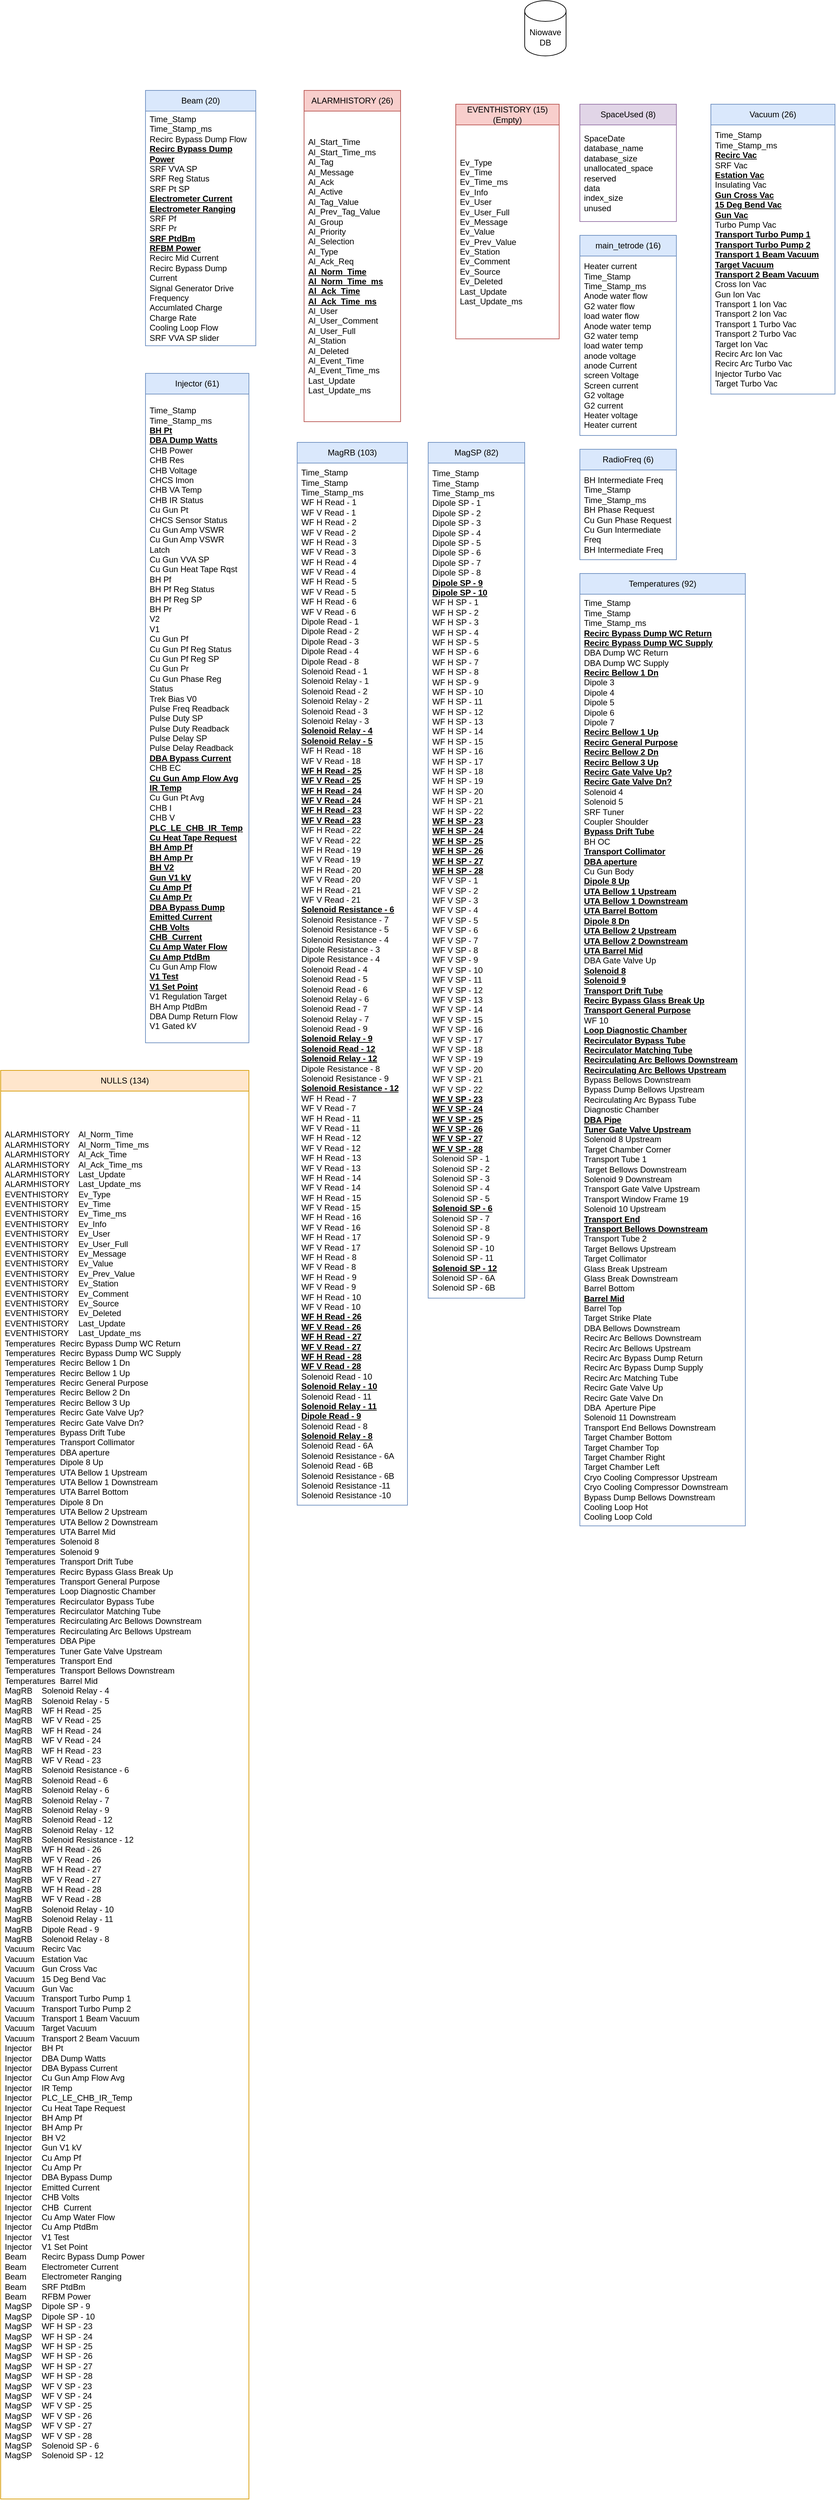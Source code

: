<mxfile version="24.5.4" type="github" pages="2">
  <diagram id="C5RBs43oDa-KdzZeNtuy" name="NiowaveAirportDB">
    <mxGraphModel dx="2261" dy="1907" grid="1" gridSize="10" guides="1" tooltips="1" connect="1" arrows="1" fold="1" page="1" pageScale="1" pageWidth="827" pageHeight="1169" math="0" shadow="0">
      <root>
        <mxCell id="WIyWlLk6GJQsqaUBKTNV-0" />
        <mxCell id="WIyWlLk6GJQsqaUBKTNV-1" parent="WIyWlLk6GJQsqaUBKTNV-0" />
        <mxCell id="Q_OAc749fxsU2D-CSGNo-0" value="Niowave DB" style="shape=cylinder3;whiteSpace=wrap;html=1;boundedLbl=1;backgroundOutline=1;size=15;" parent="WIyWlLk6GJQsqaUBKTNV-1" vertex="1">
          <mxGeometry x="570" y="-20" width="60" height="80" as="geometry" />
        </mxCell>
        <mxCell id="RSMJkPqzbyXdzeUL3Xai-1" value="Beam (20)" style="swimlane;fontStyle=0;childLayout=stackLayout;horizontal=1;startSize=30;horizontalStack=0;resizeParent=1;resizeParentMax=0;resizeLast=0;collapsible=1;marginBottom=0;whiteSpace=wrap;html=1;fillColor=#dae8fc;strokeColor=#6c8ebf;" parent="WIyWlLk6GJQsqaUBKTNV-1" vertex="1">
          <mxGeometry x="20" y="110" width="160" height="370" as="geometry" />
        </mxCell>
        <mxCell id="RSMJkPqzbyXdzeUL3Xai-2" value="&lt;div&gt;Time_Stamp&lt;/div&gt;&lt;div&gt;Time_Stamp_ms&lt;/div&gt;&lt;div&gt;Recirc Bypass Dump Flow&lt;/div&gt;&lt;div&gt;&lt;b&gt;&lt;u&gt;Recirc Bypass Dump Power&lt;/u&gt;&lt;/b&gt;&lt;/div&gt;&lt;div&gt;SRF VVA SP&lt;/div&gt;&lt;div&gt;SRF Reg Status&lt;/div&gt;&lt;div&gt;SRF Pt SP&lt;/div&gt;&lt;div&gt;&lt;u&gt;&lt;b&gt;Electrometer Current&lt;/b&gt;&lt;/u&gt;&lt;/div&gt;&lt;div&gt;&lt;u&gt;&lt;b&gt;Electrometer Ranging&lt;/b&gt;&lt;/u&gt;&lt;/div&gt;&lt;div&gt;SRF Pf&lt;/div&gt;&lt;div&gt;SRF Pr&lt;/div&gt;&lt;div&gt;&lt;u&gt;&lt;b&gt;SRF PtdBm&lt;/b&gt;&lt;/u&gt;&lt;/div&gt;&lt;div&gt;&lt;u&gt;&lt;b&gt;RFBM Power&lt;/b&gt;&lt;/u&gt;&lt;/div&gt;&lt;div&gt;Recirc Mid Current&lt;/div&gt;&lt;div&gt;Recirc Bypass Dump Current&lt;/div&gt;&lt;div&gt;Signal Generator Drive Frequency&lt;/div&gt;&lt;div&gt;Accumlated Charge&lt;/div&gt;&lt;div&gt;Charge Rate&lt;/div&gt;&lt;div&gt;Cooling Loop Flow&lt;/div&gt;&lt;div&gt;SRF VVA SP slider&lt;/div&gt;" style="text;strokeColor=none;fillColor=none;align=left;verticalAlign=middle;spacingLeft=4;spacingRight=4;overflow=hidden;points=[[0,0.5],[1,0.5]];portConstraint=eastwest;rotatable=0;whiteSpace=wrap;html=1;" parent="RSMJkPqzbyXdzeUL3Xai-1" vertex="1">
          <mxGeometry y="30" width="160" height="340" as="geometry" />
        </mxCell>
        <mxCell id="lW4t6R7ozUzYQwVeIEWx-2" value="ALARMHISTORY (26)" style="swimlane;fontStyle=0;childLayout=stackLayout;horizontal=1;startSize=30;horizontalStack=0;resizeParent=1;resizeParentMax=0;resizeLast=0;collapsible=1;marginBottom=0;whiteSpace=wrap;html=1;fillColor=#f8cecc;strokeColor=#b85450;" parent="WIyWlLk6GJQsqaUBKTNV-1" vertex="1">
          <mxGeometry x="250" y="110" width="140" height="480" as="geometry" />
        </mxCell>
        <mxCell id="lW4t6R7ozUzYQwVeIEWx-3" value="&lt;div&gt;Al_Start_Time&lt;/div&gt;&lt;div&gt;Al_Start_Time_ms&lt;/div&gt;&lt;div&gt;Al_Tag&lt;/div&gt;&lt;div&gt;Al_Message&lt;/div&gt;&lt;div&gt;Al_Ack&lt;/div&gt;&lt;div&gt;Al_Active&lt;/div&gt;&lt;div&gt;Al_Tag_Value&lt;/div&gt;&lt;div&gt;Al_Prev_Tag_Value&lt;/div&gt;&lt;div&gt;Al_Group&lt;/div&gt;&lt;div&gt;Al_Priority&lt;/div&gt;&lt;div&gt;Al_Selection&lt;/div&gt;&lt;div&gt;Al_Type&lt;/div&gt;&lt;div&gt;Al_Ack_Req&lt;/div&gt;&lt;div&gt;&lt;b&gt;&lt;u&gt;Al_Norm_Time&lt;/u&gt;&lt;/b&gt;&lt;/div&gt;&lt;div&gt;&lt;b&gt;&lt;u&gt;Al_Norm_Time_ms&lt;/u&gt;&lt;/b&gt;&lt;/div&gt;&lt;div&gt;&lt;b&gt;&lt;u&gt;Al_Ack_Time&lt;/u&gt;&lt;/b&gt;&lt;/div&gt;&lt;div&gt;&lt;b&gt;&lt;u&gt;Al_Ack_Time_ms&lt;/u&gt;&lt;/b&gt;&lt;/div&gt;&lt;div&gt;Al_User&lt;/div&gt;&lt;div&gt;Al_User_Comment&lt;/div&gt;&lt;div&gt;Al_User_Full&lt;/div&gt;&lt;div&gt;Al_Station&lt;/div&gt;&lt;div&gt;Al_Deleted&lt;/div&gt;&lt;div&gt;Al_Event_Time&lt;/div&gt;&lt;div&gt;Al_Event_Time_ms&lt;/div&gt;&lt;div&gt;Last_Update&lt;/div&gt;&lt;div&gt;Last_Update_ms&lt;/div&gt;" style="text;strokeColor=none;fillColor=none;align=left;verticalAlign=middle;spacingLeft=4;spacingRight=4;overflow=hidden;points=[[0,0.5],[1,0.5]];portConstraint=eastwest;rotatable=0;whiteSpace=wrap;html=1;" parent="lW4t6R7ozUzYQwVeIEWx-2" vertex="1">
          <mxGeometry y="30" width="140" height="450" as="geometry" />
        </mxCell>
        <mxCell id="lW4t6R7ozUzYQwVeIEWx-6" value="EVENTHISTORY (15)&lt;div&gt;(Empty)&lt;/div&gt;" style="swimlane;fontStyle=0;childLayout=stackLayout;horizontal=1;startSize=30;horizontalStack=0;resizeParent=1;resizeParentMax=0;resizeLast=0;collapsible=1;marginBottom=0;whiteSpace=wrap;html=1;fillColor=#f8cecc;strokeColor=#b85450;" parent="WIyWlLk6GJQsqaUBKTNV-1" vertex="1">
          <mxGeometry x="470" y="130" width="150" height="340" as="geometry" />
        </mxCell>
        <mxCell id="lW4t6R7ozUzYQwVeIEWx-7" value="&lt;div&gt;Ev_Type&lt;/div&gt;&lt;div&gt;Ev_Time&lt;/div&gt;&lt;div&gt;Ev_Time_ms&lt;/div&gt;&lt;div&gt;Ev_Info&lt;/div&gt;&lt;div&gt;Ev_User&lt;/div&gt;&lt;div&gt;Ev_User_Full&lt;/div&gt;&lt;div&gt;Ev_Message&lt;/div&gt;&lt;div&gt;Ev_Value&lt;/div&gt;&lt;div&gt;Ev_Prev_Value&lt;/div&gt;&lt;div&gt;Ev_Station&lt;/div&gt;&lt;div&gt;Ev_Comment&lt;/div&gt;&lt;div&gt;Ev_Source&lt;/div&gt;&lt;div&gt;Ev_Deleted&lt;/div&gt;&lt;div&gt;Last_Update&lt;/div&gt;&lt;div&gt;Last_Update_ms&lt;/div&gt;" style="text;strokeColor=none;fillColor=none;align=left;verticalAlign=middle;spacingLeft=4;spacingRight=4;overflow=hidden;points=[[0,0.5],[1,0.5]];portConstraint=eastwest;rotatable=0;whiteSpace=wrap;html=1;" parent="lW4t6R7ozUzYQwVeIEWx-6" vertex="1">
          <mxGeometry y="30" width="150" height="310" as="geometry" />
        </mxCell>
        <mxCell id="lW4t6R7ozUzYQwVeIEWx-10" value="Injector (61)" style="swimlane;fontStyle=0;childLayout=stackLayout;horizontal=1;startSize=30;horizontalStack=0;resizeParent=1;resizeParentMax=0;resizeLast=0;collapsible=1;marginBottom=0;whiteSpace=wrap;html=1;fillColor=#dae8fc;strokeColor=#6c8ebf;" parent="WIyWlLk6GJQsqaUBKTNV-1" vertex="1">
          <mxGeometry x="20" y="520" width="150" height="970" as="geometry" />
        </mxCell>
        <mxCell id="lW4t6R7ozUzYQwVeIEWx-11" value="&lt;div&gt;Time_Stamp&lt;/div&gt;&lt;div&gt;Time_Stamp_ms&lt;/div&gt;&lt;div&gt;&lt;b&gt;&lt;u&gt;BH Pt&lt;/u&gt;&lt;/b&gt;&lt;/div&gt;&lt;div&gt;&lt;b&gt;&lt;u&gt;DBA Dump Watts&lt;/u&gt;&lt;/b&gt;&lt;/div&gt;&lt;div&gt;CHB Power&lt;/div&gt;&lt;div&gt;CHB Res&lt;/div&gt;&lt;div&gt;CHB Voltage&lt;/div&gt;&lt;div&gt;CHCS Imon&lt;/div&gt;&lt;div&gt;CHB VA Temp&lt;/div&gt;&lt;div&gt;CHB IR Status&lt;/div&gt;&lt;div&gt;Cu Gun Pt&lt;/div&gt;&lt;div&gt;CHCS Sensor Status&lt;/div&gt;&lt;div&gt;Cu Gun Amp VSWR&lt;/div&gt;&lt;div&gt;Cu Gun Amp VSWR Latch&lt;/div&gt;&lt;div&gt;Cu Gun VVA SP&lt;/div&gt;&lt;div&gt;Cu Gun Heat Tape Rqst&lt;/div&gt;&lt;div&gt;BH Pf&lt;/div&gt;&lt;div&gt;BH Pf Reg Status&lt;/div&gt;&lt;div&gt;BH Pf Reg SP&lt;/div&gt;&lt;div&gt;BH Pr&lt;/div&gt;&lt;div&gt;V2&lt;/div&gt;&lt;div&gt;V1&lt;/div&gt;&lt;div&gt;Cu Gun Pf&lt;/div&gt;&lt;div&gt;Cu Gun Pf Reg Status&lt;/div&gt;&lt;div&gt;Cu Gun Pf Reg SP&lt;/div&gt;&lt;div&gt;Cu Gun Pr&lt;/div&gt;&lt;div&gt;Cu Gun Phase Reg Status&lt;/div&gt;&lt;div&gt;Trek Bias V0&lt;/div&gt;&lt;div&gt;Pulse Freq Readback&lt;/div&gt;&lt;div&gt;Pulse Duty SP&lt;/div&gt;&lt;div&gt;Pulse Duty Readback&lt;/div&gt;&lt;div&gt;Pulse Delay SP&lt;/div&gt;&lt;div&gt;Pulse Delay Readback&lt;/div&gt;&lt;div&gt;&lt;b&gt;&lt;u&gt;DBA Bypass Current&lt;/u&gt;&lt;/b&gt;&lt;/div&gt;&lt;div&gt;CHB EC&lt;/div&gt;&lt;div&gt;&lt;b&gt;&lt;u&gt;Cu Gun Amp Flow Avg&lt;/u&gt;&lt;/b&gt;&lt;/div&gt;&lt;div&gt;&lt;b&gt;&lt;u&gt;IR Temp&lt;/u&gt;&lt;/b&gt;&lt;/div&gt;&lt;div&gt;Cu Gun Pt Avg&lt;/div&gt;&lt;div&gt;CHB I&lt;/div&gt;&lt;div&gt;CHB V&lt;/div&gt;&lt;div&gt;&lt;b&gt;&lt;u&gt;PLC_LE_CHB_IR_Temp&lt;/u&gt;&lt;/b&gt;&lt;/div&gt;&lt;div&gt;&lt;b&gt;&lt;u&gt;Cu Heat Tape Request&lt;/u&gt;&lt;/b&gt;&lt;/div&gt;&lt;div&gt;&lt;b&gt;&lt;u&gt;BH Amp Pf&lt;/u&gt;&lt;/b&gt;&lt;/div&gt;&lt;div&gt;&lt;b&gt;&lt;u&gt;BH Amp Pr&lt;/u&gt;&lt;/b&gt;&lt;/div&gt;&lt;div&gt;&lt;b&gt;&lt;u&gt;BH V2&lt;/u&gt;&lt;/b&gt;&lt;/div&gt;&lt;div&gt;&lt;b&gt;&lt;u&gt;Gun V1 kV&lt;/u&gt;&lt;/b&gt;&lt;/div&gt;&lt;div&gt;&lt;b&gt;&lt;u&gt;Cu Amp Pf&lt;/u&gt;&lt;/b&gt;&lt;/div&gt;&lt;div&gt;&lt;b&gt;&lt;u&gt;Cu Amp Pr&lt;/u&gt;&lt;/b&gt;&lt;/div&gt;&lt;div&gt;&lt;b&gt;&lt;u&gt;DBA Bypass Dump&lt;/u&gt;&lt;/b&gt;&lt;/div&gt;&lt;div&gt;&lt;b&gt;&lt;u&gt;Emitted Current&lt;/u&gt;&lt;/b&gt;&lt;/div&gt;&lt;div&gt;&lt;b&gt;&lt;u&gt;CHB Volts&lt;/u&gt;&lt;/b&gt;&lt;/div&gt;&lt;div&gt;&lt;b&gt;&lt;u&gt;CHB&amp;nbsp; Current&lt;/u&gt;&lt;/b&gt;&lt;/div&gt;&lt;div&gt;&lt;b&gt;&lt;u&gt;Cu Amp Water Flow&lt;/u&gt;&lt;/b&gt;&lt;/div&gt;&lt;div&gt;&lt;b&gt;&lt;u&gt;Cu Amp PtdBm&lt;/u&gt;&lt;/b&gt;&lt;/div&gt;&lt;div&gt;Cu Gun Amp Flow&lt;/div&gt;&lt;div&gt;&lt;b&gt;&lt;u&gt;V1 Test&lt;/u&gt;&lt;/b&gt;&lt;/div&gt;&lt;div&gt;&lt;b&gt;&lt;u&gt;V1 Set Point&lt;/u&gt;&lt;/b&gt;&lt;/div&gt;&lt;div&gt;V1 Regulation Target&lt;/div&gt;&lt;div&gt;BH Amp PtdBm&lt;/div&gt;&lt;div&gt;DBA Dump Return Flow&lt;/div&gt;&lt;div&gt;V1 Gated kV&lt;/div&gt;" style="text;strokeColor=none;fillColor=none;align=left;verticalAlign=middle;spacingLeft=4;spacingRight=4;overflow=hidden;points=[[0,0.5],[1,0.5]];portConstraint=eastwest;rotatable=0;whiteSpace=wrap;html=1;" parent="lW4t6R7ozUzYQwVeIEWx-10" vertex="1">
          <mxGeometry y="30" width="150" height="940" as="geometry" />
        </mxCell>
        <mxCell id="lW4t6R7ozUzYQwVeIEWx-14" value="MagRB (103)" style="swimlane;fontStyle=0;childLayout=stackLayout;horizontal=1;startSize=30;horizontalStack=0;resizeParent=1;resizeParentMax=0;resizeLast=0;collapsible=1;marginBottom=0;whiteSpace=wrap;html=1;fillColor=#dae8fc;strokeColor=#6c8ebf;" parent="WIyWlLk6GJQsqaUBKTNV-1" vertex="1">
          <mxGeometry x="240" y="620" width="160" height="1540" as="geometry" />
        </mxCell>
        <mxCell id="lW4t6R7ozUzYQwVeIEWx-15" value="&lt;div&gt;Time_Stamp&lt;/div&gt;&lt;div&gt;Time_Stamp&lt;/div&gt;&lt;div&gt;Time_Stamp_ms&lt;/div&gt;&lt;div&gt;WF H Read - 1&lt;/div&gt;&lt;div&gt;WF V Read - 1&lt;/div&gt;&lt;div&gt;WF H Read - 2&lt;/div&gt;&lt;div&gt;WF V Read - 2&lt;/div&gt;&lt;div&gt;WF H Read - 3&lt;/div&gt;&lt;div&gt;WF V Read - 3&lt;/div&gt;&lt;div&gt;WF H Read - 4&lt;/div&gt;&lt;div&gt;WF V Read - 4&lt;/div&gt;&lt;div&gt;WF H Read - 5&lt;/div&gt;&lt;div&gt;WF V Read - 5&lt;/div&gt;&lt;div&gt;WF H Read - 6&lt;/div&gt;&lt;div&gt;WF V Read - 6&lt;/div&gt;&lt;div&gt;Dipole Read - 1&lt;/div&gt;&lt;div&gt;Dipole Read - 2&lt;/div&gt;&lt;div&gt;Dipole Read - 3&lt;/div&gt;&lt;div&gt;Dipole Read - 4&lt;/div&gt;&lt;div&gt;Dipole Read - 8&lt;/div&gt;&lt;div&gt;Solenoid Read - 1&lt;/div&gt;&lt;div&gt;Solenoid Relay - 1&lt;/div&gt;&lt;div&gt;Solenoid Read - 2&lt;/div&gt;&lt;div&gt;Solenoid Relay - 2&lt;/div&gt;&lt;div&gt;Solenoid Read - 3&lt;/div&gt;&lt;div&gt;Solenoid Relay - 3&lt;/div&gt;&lt;div&gt;&lt;b&gt;&lt;u&gt;Solenoid Relay - 4&lt;/u&gt;&lt;/b&gt;&lt;/div&gt;&lt;div&gt;&lt;b&gt;&lt;u&gt;Solenoid Relay - 5&lt;/u&gt;&lt;/b&gt;&lt;/div&gt;&lt;div&gt;WF H Read - 18&lt;/div&gt;&lt;div&gt;WF V Read - 18&lt;/div&gt;&lt;div&gt;&lt;b&gt;&lt;u&gt;WF H Read - 25&lt;/u&gt;&lt;/b&gt;&lt;/div&gt;&lt;div&gt;&lt;b&gt;&lt;u&gt;WF V Read - 25&lt;/u&gt;&lt;/b&gt;&lt;/div&gt;&lt;div&gt;&lt;b&gt;&lt;u&gt;WF H Read - 24&lt;/u&gt;&lt;/b&gt;&lt;/div&gt;&lt;div&gt;&lt;b&gt;&lt;u&gt;WF V Read - 24&lt;/u&gt;&lt;/b&gt;&lt;/div&gt;&lt;div&gt;&lt;b&gt;&lt;u&gt;WF H Read - 23&lt;/u&gt;&lt;/b&gt;&lt;/div&gt;&lt;div&gt;&lt;b&gt;&lt;u&gt;WF V Read - 23&lt;/u&gt;&lt;/b&gt;&lt;/div&gt;&lt;div&gt;WF H Read - 22&lt;/div&gt;&lt;div&gt;WF V Read - 22&lt;/div&gt;&lt;div&gt;WF H Read - 19&lt;/div&gt;&lt;div&gt;WF V Read - 19&lt;/div&gt;&lt;div&gt;WF H Read - 20&lt;/div&gt;&lt;div&gt;WF V Read - 20&lt;/div&gt;&lt;div&gt;WF H Read - 21&lt;/div&gt;&lt;div&gt;WF V Read - 21&lt;/div&gt;&lt;div&gt;&lt;b&gt;&lt;u&gt;Solenoid Resistance - 6&lt;/u&gt;&lt;/b&gt;&lt;/div&gt;&lt;div&gt;Solenoid Resistance - 7&lt;/div&gt;&lt;div&gt;Solenoid Resistance - 5&lt;/div&gt;&lt;div&gt;Solenoid Resistance - 4&lt;/div&gt;&lt;div&gt;Dipole Resistance - 3&lt;/div&gt;&lt;div&gt;Dipole Resistance - 4&lt;/div&gt;&lt;div&gt;Solenoid Read - 4&lt;/div&gt;&lt;div&gt;Solenoid Read - 5&lt;/div&gt;&lt;div&gt;Solenoid Read - 6&lt;/div&gt;&lt;div&gt;Solenoid Relay - 6&lt;/div&gt;&lt;div&gt;Solenoid Read - 7&lt;/div&gt;&lt;div&gt;Solenoid Relay - 7&lt;/div&gt;&lt;div&gt;Solenoid Read - 9&lt;/div&gt;&lt;div&gt;&lt;b&gt;&lt;u&gt;Solenoid Relay - 9&lt;/u&gt;&lt;/b&gt;&lt;/div&gt;&lt;div&gt;&lt;b&gt;&lt;u&gt;Solenoid Read - 12&lt;/u&gt;&lt;/b&gt;&lt;/div&gt;&lt;div&gt;&lt;b&gt;&lt;u&gt;Solenoid Relay - 12&lt;/u&gt;&lt;/b&gt;&lt;/div&gt;&lt;div&gt;Dipole Resistance - 8&lt;/div&gt;&lt;div&gt;Solenoid Resistance - 9&lt;/div&gt;&lt;div&gt;&lt;b&gt;&lt;u&gt;Solenoid Resistance - 12&lt;/u&gt;&lt;/b&gt;&lt;/div&gt;&lt;div&gt;WF H Read - 7&lt;/div&gt;&lt;div&gt;WF V Read - 7&lt;/div&gt;&lt;div&gt;WF H Read - 11&lt;/div&gt;&lt;div&gt;WF V Read - 11&lt;/div&gt;&lt;div&gt;WF H Read - 12&lt;/div&gt;&lt;div&gt;WF V Read - 12&lt;/div&gt;&lt;div&gt;WF H Read - 13&lt;/div&gt;&lt;div&gt;WF V Read - 13&lt;/div&gt;&lt;div&gt;WF H Read - 14&lt;/div&gt;&lt;div&gt;WF V Read - 14&lt;/div&gt;&lt;div&gt;WF H Read - 15&lt;/div&gt;&lt;div&gt;WF V Read - 15&lt;/div&gt;&lt;div&gt;WF H Read - 16&lt;/div&gt;&lt;div&gt;WF V Read - 16&lt;/div&gt;&lt;div&gt;WF H Read - 17&lt;/div&gt;&lt;div&gt;WF V Read - 17&lt;/div&gt;&lt;div&gt;WF H Read - 8&lt;/div&gt;&lt;div&gt;WF V Read - 8&lt;/div&gt;&lt;div&gt;WF H Read - 9&lt;/div&gt;&lt;div&gt;WF V Read - 9&lt;/div&gt;&lt;div&gt;WF H Read - 10&lt;/div&gt;&lt;div&gt;WF V Read - 10&lt;/div&gt;&lt;div&gt;&lt;b&gt;&lt;u&gt;WF H Read - 26&lt;/u&gt;&lt;/b&gt;&lt;/div&gt;&lt;div&gt;&lt;b&gt;&lt;u&gt;WF V Read - 26&lt;/u&gt;&lt;/b&gt;&lt;/div&gt;&lt;div&gt;&lt;b&gt;&lt;u&gt;WF H Read - 27&lt;/u&gt;&lt;/b&gt;&lt;/div&gt;&lt;div&gt;&lt;b&gt;&lt;u&gt;WF V Read - 27&lt;/u&gt;&lt;/b&gt;&lt;/div&gt;&lt;div&gt;&lt;b&gt;&lt;u&gt;WF H Read - 28&lt;/u&gt;&lt;/b&gt;&lt;/div&gt;&lt;div&gt;&lt;b&gt;&lt;u&gt;WF V Read - 28&lt;/u&gt;&lt;/b&gt;&lt;/div&gt;&lt;div&gt;Solenoid Read - 10&lt;/div&gt;&lt;div&gt;&lt;b&gt;&lt;u&gt;Solenoid Relay - 10&lt;/u&gt;&lt;/b&gt;&lt;/div&gt;&lt;div&gt;Solenoid Read - 11&lt;/div&gt;&lt;div&gt;&lt;b&gt;&lt;u&gt;Solenoid Relay - 11&lt;/u&gt;&lt;/b&gt;&lt;/div&gt;&lt;div&gt;&lt;b&gt;&lt;u&gt;Dipole Read - 9&lt;/u&gt;&lt;/b&gt;&lt;/div&gt;&lt;div&gt;Solenoid Read - 8&lt;/div&gt;&lt;div&gt;&lt;b&gt;&lt;u&gt;Solenoid Relay - 8&lt;/u&gt;&lt;/b&gt;&lt;/div&gt;&lt;div&gt;Solenoid Read - 6A&lt;/div&gt;&lt;div&gt;Solenoid Resistance - 6A&lt;/div&gt;&lt;div&gt;Solenoid Read - 6B&lt;/div&gt;&lt;div&gt;Solenoid Resistance - 6B&lt;/div&gt;&lt;div&gt;Solenoid Resistance -11&lt;/div&gt;&lt;div&gt;Solenoid Resistance -10&lt;/div&gt;" style="text;align=left;verticalAlign=middle;spacingLeft=4;spacingRight=4;overflow=hidden;points=[[0,0.5],[1,0.5]];portConstraint=eastwest;rotatable=0;whiteSpace=wrap;html=1;" parent="lW4t6R7ozUzYQwVeIEWx-14" vertex="1">
          <mxGeometry y="30" width="160" height="1510" as="geometry" />
        </mxCell>
        <mxCell id="lW4t6R7ozUzYQwVeIEWx-24" value="MagSP (82)" style="swimlane;fontStyle=0;childLayout=stackLayout;horizontal=1;startSize=30;horizontalStack=0;resizeParent=1;resizeParentMax=0;resizeLast=0;collapsible=1;marginBottom=0;whiteSpace=wrap;html=1;fillColor=#dae8fc;strokeColor=#6c8ebf;" parent="WIyWlLk6GJQsqaUBKTNV-1" vertex="1">
          <mxGeometry x="430" y="620" width="140" height="1240" as="geometry">
            <mxRectangle x="430" y="620" width="60" height="30" as="alternateBounds" />
          </mxGeometry>
        </mxCell>
        <mxCell id="lW4t6R7ozUzYQwVeIEWx-25" value="&lt;div&gt;Time_Stamp&lt;/div&gt;&lt;div&gt;Time_Stamp&lt;/div&gt;&lt;div&gt;Time_Stamp_ms&lt;/div&gt;&lt;div&gt;Dipole SP - 1&lt;/div&gt;&lt;div&gt;Dipole SP - 2&lt;/div&gt;&lt;div&gt;Dipole SP - 3&lt;/div&gt;&lt;div&gt;Dipole SP - 4&lt;/div&gt;&lt;div&gt;Dipole SP - 5&lt;/div&gt;&lt;div&gt;Dipole SP - 6&lt;/div&gt;&lt;div&gt;Dipole SP - 7&lt;/div&gt;&lt;div&gt;Dipole SP - 8&lt;/div&gt;&lt;div&gt;&lt;b&gt;&lt;u&gt;Dipole SP - 9&lt;/u&gt;&lt;/b&gt;&lt;/div&gt;&lt;div&gt;&lt;b&gt;&lt;u&gt;Dipole SP - 10&lt;/u&gt;&lt;/b&gt;&lt;/div&gt;&lt;div&gt;WF H SP - 1&lt;/div&gt;&lt;div&gt;WF H SP - 2&lt;/div&gt;&lt;div&gt;WF H SP - 3&lt;/div&gt;&lt;div&gt;WF H SP - 4&lt;/div&gt;&lt;div&gt;WF H SP - 5&lt;/div&gt;&lt;div&gt;WF H SP - 6&lt;/div&gt;&lt;div&gt;WF H SP - 7&lt;/div&gt;&lt;div&gt;WF H SP - 8&lt;/div&gt;&lt;div&gt;WF H SP - 9&lt;/div&gt;&lt;div&gt;WF H SP - 10&lt;/div&gt;&lt;div&gt;WF H SP - 11&lt;/div&gt;&lt;div&gt;WF H SP - 12&lt;/div&gt;&lt;div&gt;WF H SP - 13&lt;/div&gt;&lt;div&gt;WF H SP - 14&lt;/div&gt;&lt;div&gt;WF H SP - 15&lt;/div&gt;&lt;div&gt;WF H SP - 16&lt;/div&gt;&lt;div&gt;WF H SP - 17&lt;/div&gt;&lt;div&gt;WF H SP - 18&lt;/div&gt;&lt;div&gt;WF H SP - 19&lt;/div&gt;&lt;div&gt;WF H SP - 20&lt;/div&gt;&lt;div&gt;WF H SP - 21&lt;/div&gt;&lt;div&gt;WF H SP - 22&lt;/div&gt;&lt;div&gt;&lt;b&gt;&lt;u&gt;WF H SP - 23&lt;/u&gt;&lt;/b&gt;&lt;/div&gt;&lt;div&gt;&lt;b&gt;&lt;u&gt;WF H SP - 24&lt;/u&gt;&lt;/b&gt;&lt;/div&gt;&lt;div&gt;&lt;b&gt;&lt;u&gt;WF H SP - 25&lt;/u&gt;&lt;/b&gt;&lt;/div&gt;&lt;div&gt;&lt;b&gt;&lt;u&gt;WF H SP - 26&lt;/u&gt;&lt;/b&gt;&lt;/div&gt;&lt;div&gt;&lt;b&gt;&lt;u&gt;WF H SP - 27&lt;/u&gt;&lt;/b&gt;&lt;/div&gt;&lt;div&gt;&lt;b&gt;&lt;u&gt;WF H SP - 28&lt;/u&gt;&lt;/b&gt;&lt;/div&gt;&lt;div&gt;WF V SP - 1&lt;/div&gt;&lt;div&gt;WF V SP - 2&lt;/div&gt;&lt;div&gt;WF V SP - 3&lt;/div&gt;&lt;div&gt;WF V SP - 4&lt;/div&gt;&lt;div&gt;WF V SP - 5&lt;/div&gt;&lt;div&gt;WF V SP - 6&lt;/div&gt;&lt;div&gt;WF V SP - 7&lt;/div&gt;&lt;div&gt;WF V SP - 8&lt;/div&gt;&lt;div&gt;WF V SP - 9&lt;/div&gt;&lt;div&gt;WF V SP - 10&lt;/div&gt;&lt;div&gt;WF V SP - 11&lt;/div&gt;&lt;div&gt;WF V SP - 12&lt;/div&gt;&lt;div&gt;WF V SP - 13&lt;/div&gt;&lt;div&gt;WF V SP - 14&lt;/div&gt;&lt;div&gt;WF V SP - 15&lt;/div&gt;&lt;div&gt;WF V SP - 16&lt;/div&gt;&lt;div&gt;WF V SP - 17&lt;/div&gt;&lt;div&gt;WF V SP - 18&lt;/div&gt;&lt;div&gt;WF V SP - 19&lt;/div&gt;&lt;div&gt;WF V SP - 20&lt;/div&gt;&lt;div&gt;WF V SP - 21&lt;/div&gt;&lt;div&gt;WF V SP - 22&lt;/div&gt;&lt;div&gt;&lt;b&gt;&lt;u&gt;WF V SP - 23&lt;/u&gt;&lt;/b&gt;&lt;/div&gt;&lt;div&gt;&lt;b&gt;&lt;u&gt;WF V SP - 24&lt;/u&gt;&lt;/b&gt;&lt;/div&gt;&lt;div&gt;&lt;b&gt;&lt;u&gt;WF V SP - 25&lt;/u&gt;&lt;/b&gt;&lt;/div&gt;&lt;div&gt;&lt;b&gt;&lt;u&gt;WF V SP - 26&lt;/u&gt;&lt;/b&gt;&lt;/div&gt;&lt;div&gt;&lt;b&gt;&lt;u&gt;WF V SP - 27&lt;/u&gt;&lt;/b&gt;&lt;/div&gt;&lt;div&gt;&lt;b&gt;&lt;u&gt;WF V SP - 28&lt;/u&gt;&lt;/b&gt;&lt;/div&gt;&lt;div&gt;Solenoid SP - 1&lt;/div&gt;&lt;div&gt;Solenoid SP - 2&lt;/div&gt;&lt;div&gt;Solenoid SP - 3&lt;/div&gt;&lt;div&gt;Solenoid SP - 4&lt;/div&gt;&lt;div&gt;Solenoid SP - 5&lt;/div&gt;&lt;div&gt;&lt;b&gt;&lt;u&gt;Solenoid SP - 6&lt;/u&gt;&lt;/b&gt;&lt;/div&gt;&lt;div&gt;Solenoid SP - 7&lt;/div&gt;&lt;div&gt;Solenoid SP - 8&lt;/div&gt;&lt;div&gt;Solenoid SP - 9&lt;/div&gt;&lt;div&gt;Solenoid SP - 10&lt;/div&gt;&lt;div&gt;Solenoid SP - 11&lt;/div&gt;&lt;div&gt;&lt;b&gt;&lt;u&gt;Solenoid SP - 12&lt;/u&gt;&lt;/b&gt;&lt;/div&gt;&lt;div&gt;Solenoid SP - 6A&lt;/div&gt;&lt;div&gt;Solenoid SP - 6B&lt;/div&gt;" style="text;strokeColor=none;fillColor=none;align=left;verticalAlign=middle;spacingLeft=4;spacingRight=4;overflow=hidden;points=[[0,0.5],[1,0.5]];portConstraint=eastwest;rotatable=0;whiteSpace=wrap;html=1;" parent="lW4t6R7ozUzYQwVeIEWx-24" vertex="1">
          <mxGeometry y="30" width="140" height="1210" as="geometry" />
        </mxCell>
        <mxCell id="cLdxjcpRwKSDlAr2vYdq-2" value="main_tetrode (16)" style="swimlane;fontStyle=0;childLayout=stackLayout;horizontal=1;startSize=30;horizontalStack=0;resizeParent=1;resizeParentMax=0;resizeLast=0;collapsible=1;marginBottom=0;whiteSpace=wrap;html=1;fillColor=#dae8fc;strokeColor=#6c8ebf;" vertex="1" parent="WIyWlLk6GJQsqaUBKTNV-1">
          <mxGeometry x="650" y="320" width="140" height="290" as="geometry" />
        </mxCell>
        <mxCell id="cLdxjcpRwKSDlAr2vYdq-3" value="&lt;div&gt;Heater current&lt;/div&gt;&lt;div&gt;Time_Stamp&lt;/div&gt;&lt;div&gt;Time_Stamp_ms&lt;/div&gt;&lt;div&gt;Anode water flow&lt;/div&gt;&lt;div&gt;G2 water flow&lt;/div&gt;&lt;div&gt;load water flow&lt;/div&gt;&lt;div&gt;Anode water temp&lt;/div&gt;&lt;div&gt;G2 water temp&lt;/div&gt;&lt;div&gt;load water temp&lt;/div&gt;&lt;div&gt;anode voltage&lt;/div&gt;&lt;div&gt;anode Current&lt;/div&gt;&lt;div&gt;screen Voltage&lt;/div&gt;&lt;div&gt;Screen current&lt;/div&gt;&lt;div&gt;G2 voltage&lt;/div&gt;&lt;div&gt;G2 current&lt;/div&gt;&lt;div&gt;Heater voltage&lt;/div&gt;&lt;div&gt;Heater current&lt;/div&gt;" style="text;strokeColor=none;fillColor=none;align=left;verticalAlign=middle;spacingLeft=4;spacingRight=4;overflow=hidden;points=[[0,0.5],[1,0.5]];portConstraint=eastwest;rotatable=0;whiteSpace=wrap;html=1;" vertex="1" parent="cLdxjcpRwKSDlAr2vYdq-2">
          <mxGeometry y="30" width="140" height="260" as="geometry" />
        </mxCell>
        <mxCell id="cLdxjcpRwKSDlAr2vYdq-6" value="RadioFreq (6)" style="swimlane;fontStyle=0;childLayout=stackLayout;horizontal=1;startSize=30;horizontalStack=0;resizeParent=1;resizeParentMax=0;resizeLast=0;collapsible=1;marginBottom=0;whiteSpace=wrap;html=1;fillColor=#dae8fc;strokeColor=#6c8ebf;" vertex="1" parent="WIyWlLk6GJQsqaUBKTNV-1">
          <mxGeometry x="650" y="630" width="140" height="160" as="geometry" />
        </mxCell>
        <mxCell id="cLdxjcpRwKSDlAr2vYdq-7" value="&lt;div&gt;BH Intermediate Freq&lt;/div&gt;&lt;div&gt;Time_Stamp&lt;/div&gt;&lt;div&gt;Time_Stamp_ms&lt;/div&gt;&lt;div&gt;BH Phase Request&lt;/div&gt;&lt;div&gt;Cu Gun Phase Request&lt;/div&gt;&lt;div&gt;Cu Gun Intermediate Freq&lt;/div&gt;&lt;div&gt;BH Intermediate Freq&lt;/div&gt;" style="text;strokeColor=none;fillColor=none;align=left;verticalAlign=middle;spacingLeft=4;spacingRight=4;overflow=hidden;points=[[0,0.5],[1,0.5]];portConstraint=eastwest;rotatable=0;whiteSpace=wrap;html=1;" vertex="1" parent="cLdxjcpRwKSDlAr2vYdq-6">
          <mxGeometry y="30" width="140" height="130" as="geometry" />
        </mxCell>
        <mxCell id="cLdxjcpRwKSDlAr2vYdq-10" value="SpaceUsed (8)" style="swimlane;fontStyle=0;childLayout=stackLayout;horizontal=1;startSize=30;horizontalStack=0;resizeParent=1;resizeParentMax=0;resizeLast=0;collapsible=1;marginBottom=0;whiteSpace=wrap;html=1;fillColor=#e1d5e7;strokeColor=#9673a6;" vertex="1" parent="WIyWlLk6GJQsqaUBKTNV-1">
          <mxGeometry x="650" y="130" width="140" height="170" as="geometry" />
        </mxCell>
        <mxCell id="cLdxjcpRwKSDlAr2vYdq-11" value="&lt;div&gt;SpaceDate&lt;/div&gt;&lt;div&gt;database_name&lt;/div&gt;&lt;div&gt;database_size&lt;/div&gt;&lt;div&gt;unallocated_space&lt;/div&gt;&lt;div&gt;reserved&lt;/div&gt;&lt;div&gt;data&lt;/div&gt;&lt;div&gt;index_size&lt;/div&gt;&lt;div&gt;unused&lt;/div&gt;" style="text;strokeColor=none;fillColor=none;align=left;verticalAlign=middle;spacingLeft=4;spacingRight=4;overflow=hidden;points=[[0,0.5],[1,0.5]];portConstraint=eastwest;rotatable=0;whiteSpace=wrap;html=1;" vertex="1" parent="cLdxjcpRwKSDlAr2vYdq-10">
          <mxGeometry y="30" width="140" height="140" as="geometry" />
        </mxCell>
        <mxCell id="cLdxjcpRwKSDlAr2vYdq-14" value="Temperatures (92)" style="swimlane;fontStyle=0;childLayout=stackLayout;horizontal=1;startSize=30;horizontalStack=0;resizeParent=1;resizeParentMax=0;resizeLast=0;collapsible=1;marginBottom=0;whiteSpace=wrap;html=1;fillColor=#dae8fc;strokeColor=#6c8ebf;" vertex="1" parent="WIyWlLk6GJQsqaUBKTNV-1">
          <mxGeometry x="650" y="810" width="240" height="1380" as="geometry">
            <mxRectangle x="650" y="1190" width="140" height="30" as="alternateBounds" />
          </mxGeometry>
        </mxCell>
        <mxCell id="cLdxjcpRwKSDlAr2vYdq-15" value="&lt;div&gt;Time_Stamp&lt;/div&gt;&lt;div&gt;Time_Stamp&lt;/div&gt;&lt;div&gt;Time_Stamp_ms&lt;/div&gt;&lt;div&gt;&lt;b&gt;&lt;u&gt;Recirc Bypass Dump WC Return&lt;/u&gt;&lt;/b&gt;&lt;/div&gt;&lt;div&gt;&lt;b&gt;&lt;u&gt;Recirc Bypass Dump WC Supply&lt;/u&gt;&lt;/b&gt;&lt;/div&gt;&lt;div&gt;DBA Dump WC Return&lt;/div&gt;&lt;div&gt;DBA Dump WC Supply&lt;/div&gt;&lt;div&gt;&lt;b&gt;&lt;u&gt;Recirc Bellow 1 Dn&lt;/u&gt;&lt;/b&gt;&lt;/div&gt;&lt;div&gt;Dipole 3&lt;/div&gt;&lt;div&gt;Dipole 4&lt;/div&gt;&lt;div&gt;Dipole 5&lt;/div&gt;&lt;div&gt;Dipole 6&lt;/div&gt;&lt;div&gt;Dipole 7&lt;/div&gt;&lt;div&gt;&lt;b&gt;&lt;u&gt;Recirc Bellow 1 Up&lt;/u&gt;&lt;/b&gt;&lt;/div&gt;&lt;div&gt;&lt;b&gt;&lt;u&gt;Recirc General Purpose&lt;/u&gt;&lt;/b&gt;&lt;/div&gt;&lt;div&gt;&lt;b&gt;&lt;u&gt;Recirc Bellow 2 Dn&lt;/u&gt;&lt;/b&gt;&lt;/div&gt;&lt;div&gt;&lt;b&gt;&lt;u&gt;Recirc Bellow 3 Up&lt;/u&gt;&lt;/b&gt;&lt;/div&gt;&lt;div&gt;&lt;b&gt;&lt;u&gt;Recirc Gate Valve Up?&lt;/u&gt;&lt;/b&gt;&lt;/div&gt;&lt;div&gt;&lt;b&gt;&lt;u&gt;Recirc Gate Valve Dn?&lt;/u&gt;&lt;/b&gt;&lt;/div&gt;&lt;div&gt;Solenoid 4&lt;/div&gt;&lt;div&gt;Solenoid 5&lt;/div&gt;&lt;div&gt;SRF Tuner&lt;/div&gt;&lt;div&gt;Coupler Shoulder&lt;/div&gt;&lt;div&gt;&lt;b&gt;&lt;u&gt;Bypass Drift Tube&lt;/u&gt;&lt;/b&gt;&lt;/div&gt;&lt;div&gt;BH OC&lt;/div&gt;&lt;div&gt;&lt;b&gt;&lt;u&gt;Transport Collimator&lt;/u&gt;&lt;/b&gt;&lt;/div&gt;&lt;div&gt;&lt;b&gt;&lt;u&gt;DBA aperture&lt;/u&gt;&lt;/b&gt;&lt;/div&gt;&lt;div&gt;Cu Gun Body&lt;/div&gt;&lt;div&gt;&lt;b&gt;&lt;u&gt;Dipole 8 Up&lt;/u&gt;&lt;/b&gt;&lt;/div&gt;&lt;div&gt;&lt;b&gt;&lt;u&gt;UTA Bellow 1 Upstream&lt;/u&gt;&lt;/b&gt;&lt;/div&gt;&lt;div&gt;&lt;b&gt;&lt;u&gt;UTA Bellow 1 Downstream&lt;/u&gt;&lt;/b&gt;&lt;/div&gt;&lt;div&gt;&lt;b&gt;&lt;u&gt;UTA Barrel Bottom&lt;/u&gt;&lt;/b&gt;&lt;/div&gt;&lt;div&gt;&lt;b&gt;&lt;u&gt;Dipole 8 Dn&lt;/u&gt;&lt;/b&gt;&lt;/div&gt;&lt;div&gt;&lt;b&gt;&lt;u&gt;UTA Bellow 2 Upstream&lt;/u&gt;&lt;/b&gt;&lt;/div&gt;&lt;div&gt;&lt;b&gt;&lt;u&gt;UTA Bellow 2 Downstream&lt;/u&gt;&lt;/b&gt;&lt;/div&gt;&lt;div&gt;&lt;b&gt;&lt;u&gt;UTA Barrel Mid&lt;/u&gt;&lt;/b&gt;&lt;/div&gt;&lt;div&gt;DBA Gate Valve Up&lt;/div&gt;&lt;div&gt;&lt;b&gt;&lt;u&gt;Solenoid 8&lt;/u&gt;&lt;/b&gt;&lt;/div&gt;&lt;div&gt;&lt;b&gt;&lt;u&gt;Solenoid 9&lt;/u&gt;&lt;/b&gt;&lt;/div&gt;&lt;div&gt;&lt;b&gt;&lt;u&gt;Transport Drift Tube&lt;/u&gt;&lt;/b&gt;&lt;/div&gt;&lt;div&gt;&lt;b&gt;&lt;u&gt;Recirc Bypass Glass Break Up&lt;/u&gt;&lt;/b&gt;&lt;/div&gt;&lt;div&gt;&lt;b&gt;&lt;u&gt;Transport General Purpose&lt;/u&gt;&lt;/b&gt;&lt;/div&gt;&lt;div&gt;WF 10&lt;/div&gt;&lt;div&gt;&lt;b&gt;&lt;u&gt;Loop Diagnostic Chamber&lt;/u&gt;&lt;/b&gt;&lt;/div&gt;&lt;div&gt;&lt;b&gt;&lt;u&gt;Recirculator Bypass Tube&lt;/u&gt;&lt;/b&gt;&lt;/div&gt;&lt;div&gt;&lt;b&gt;&lt;u&gt;Recirculator Matching Tube&lt;/u&gt;&lt;/b&gt;&lt;/div&gt;&lt;div&gt;&lt;b&gt;&lt;u&gt;Recirculating Arc Bellows Downstream&lt;/u&gt;&lt;/b&gt;&lt;/div&gt;&lt;div&gt;&lt;b&gt;&lt;u&gt;Recirculating Arc Bellows Upstream&lt;/u&gt;&lt;/b&gt;&lt;/div&gt;&lt;div&gt;Bypass Bellows Downstream&lt;/div&gt;&lt;div&gt;Bypass Dump Bellows Upstream&lt;/div&gt;&lt;div&gt;Recirculating Arc Bypass Tube&lt;/div&gt;&lt;div&gt;Diagnostic Chamber&lt;/div&gt;&lt;div&gt;&lt;b&gt;&lt;u&gt;DBA Pipe&lt;/u&gt;&lt;/b&gt;&lt;/div&gt;&lt;div&gt;&lt;b&gt;&lt;u&gt;Tuner Gate Valve Upstream&lt;/u&gt;&lt;/b&gt;&lt;/div&gt;&lt;div&gt;Solenoid 8 Upstream&lt;/div&gt;&lt;div&gt;Target Chamber Corner&lt;/div&gt;&lt;div&gt;Transport Tube 1&lt;/div&gt;&lt;div&gt;Target Bellows Downstream&lt;/div&gt;&lt;div&gt;Solenoid 9 Downstream&lt;/div&gt;&lt;div&gt;Transport Gate Valve Upstream&lt;/div&gt;&lt;div&gt;Transport Window Frame 19&lt;/div&gt;&lt;div&gt;Solenoid 10 Upstream&lt;/div&gt;&lt;div&gt;&lt;b&gt;&lt;u&gt;Transport End&lt;/u&gt;&lt;/b&gt;&lt;/div&gt;&lt;div&gt;&lt;b&gt;&lt;u&gt;Transport Bellows Downstream&lt;/u&gt;&lt;/b&gt;&lt;/div&gt;&lt;div&gt;Transport Tube 2&lt;/div&gt;&lt;div&gt;Target Bellows Upstream&lt;/div&gt;&lt;div&gt;Target Collimator&lt;/div&gt;&lt;div&gt;Glass Break Upstream&lt;/div&gt;&lt;div&gt;Glass Break Downstream&lt;/div&gt;&lt;div&gt;Barrel Bottom&lt;/div&gt;&lt;div&gt;&lt;b&gt;&lt;u&gt;Barrel Mid&lt;/u&gt;&lt;/b&gt;&lt;/div&gt;&lt;div&gt;Barrel Top&lt;/div&gt;&lt;div&gt;Target Strike Plate&lt;/div&gt;&lt;div&gt;DBA Bellows Downstream&lt;/div&gt;&lt;div&gt;Recirc Arc Bellows Downstream&lt;/div&gt;&lt;div&gt;Recirc Arc Bellows Upstream&lt;/div&gt;&lt;div&gt;Recirc Arc Bypass Dump Return&lt;/div&gt;&lt;div&gt;Recirc Arc Bypass Dump Supply&lt;/div&gt;&lt;div&gt;Recirc Arc Matching Tube&lt;/div&gt;&lt;div&gt;Recirc Gate Valve Up&lt;/div&gt;&lt;div&gt;Recirc Gate Valve Dn&lt;/div&gt;&lt;div&gt;DBA&amp;nbsp; Aperture Pipe&lt;/div&gt;&lt;div&gt;Solenoid 11 Downstream&lt;/div&gt;&lt;div&gt;Transport End Bellows Downstream&lt;/div&gt;&lt;div&gt;Target Chamber Bottom&lt;/div&gt;&lt;div&gt;Target Chamber Top&lt;/div&gt;&lt;div&gt;Target Chamber Right&lt;/div&gt;&lt;div&gt;Target Chamber Left&lt;/div&gt;&lt;div&gt;Cryo Cooling Compressor Upstream&lt;/div&gt;&lt;div&gt;Cryo Cooling Compressor Downstream&lt;/div&gt;&lt;div&gt;Bypass Dump Bellows Downstream&lt;/div&gt;&lt;div&gt;Cooling Loop Hot&lt;/div&gt;&lt;div&gt;Cooling Loop Cold&lt;/div&gt;" style="text;strokeColor=none;fillColor=none;align=left;verticalAlign=middle;spacingLeft=4;spacingRight=4;overflow=hidden;points=[[0,0.5],[1,0.5]];portConstraint=eastwest;rotatable=0;whiteSpace=wrap;html=1;" vertex="1" parent="cLdxjcpRwKSDlAr2vYdq-14">
          <mxGeometry y="30" width="240" height="1350" as="geometry" />
        </mxCell>
        <mxCell id="cLdxjcpRwKSDlAr2vYdq-18" value="Vacuum (26)" style="swimlane;fontStyle=0;childLayout=stackLayout;horizontal=1;startSize=30;horizontalStack=0;resizeParent=1;resizeParentMax=0;resizeLast=0;collapsible=1;marginBottom=0;whiteSpace=wrap;html=1;fillColor=#dae8fc;strokeColor=#6c8ebf;" vertex="1" parent="WIyWlLk6GJQsqaUBKTNV-1">
          <mxGeometry x="840" y="130" width="180" height="420" as="geometry" />
        </mxCell>
        <mxCell id="cLdxjcpRwKSDlAr2vYdq-19" value="&lt;div&gt;Time_Stamp&lt;/div&gt;&lt;div&gt;Time_Stamp_ms&lt;/div&gt;&lt;div&gt;&lt;b&gt;&lt;u&gt;Recirc Vac&lt;/u&gt;&lt;/b&gt;&lt;/div&gt;&lt;div&gt;SRF Vac&lt;/div&gt;&lt;div&gt;&lt;b&gt;&lt;u&gt;Estation Vac&lt;/u&gt;&lt;/b&gt;&lt;/div&gt;&lt;div&gt;Insulating Vac&lt;/div&gt;&lt;div&gt;&lt;b&gt;&lt;u&gt;Gun Cross Vac&lt;/u&gt;&lt;/b&gt;&lt;/div&gt;&lt;div&gt;&lt;b&gt;&lt;u&gt;15 Deg Bend Vac&lt;/u&gt;&lt;/b&gt;&lt;/div&gt;&lt;div&gt;&lt;b&gt;&lt;u&gt;Gun Vac&lt;/u&gt;&lt;/b&gt;&lt;/div&gt;&lt;div&gt;Turbo Pump Vac&lt;/div&gt;&lt;div&gt;&lt;b&gt;&lt;u&gt;Transport Turbo Pump 1&lt;/u&gt;&lt;/b&gt;&lt;/div&gt;&lt;div&gt;&lt;b&gt;&lt;u&gt;Transport Turbo Pump 2&lt;/u&gt;&lt;/b&gt;&lt;/div&gt;&lt;div&gt;&lt;b&gt;&lt;u&gt;Transport 1 Beam Vacuum&lt;/u&gt;&lt;/b&gt;&lt;/div&gt;&lt;div&gt;&lt;b&gt;&lt;u&gt;Target Vacuum&lt;/u&gt;&lt;/b&gt;&lt;/div&gt;&lt;div&gt;&lt;b&gt;&lt;u&gt;Transport 2 Beam Vacuum&lt;/u&gt;&lt;/b&gt;&lt;/div&gt;&lt;div&gt;Cross Ion Vac&lt;/div&gt;&lt;div&gt;Gun Ion Vac&lt;/div&gt;&lt;div&gt;Transport 1 Ion Vac&lt;/div&gt;&lt;div&gt;Transport 2 Ion Vac&lt;/div&gt;&lt;div&gt;Transport 1 Turbo Vac&lt;/div&gt;&lt;div&gt;Transport 2 Turbo Vac&lt;/div&gt;&lt;div&gt;Target Ion Vac&lt;/div&gt;&lt;div&gt;Recirc Arc Ion Vac&lt;/div&gt;&lt;div&gt;Recirc Arc Turbo Vac&lt;/div&gt;&lt;div&gt;Injector Turbo Vac&lt;/div&gt;&lt;div&gt;Target Turbo Vac&lt;/div&gt;" style="text;strokeColor=none;fillColor=none;align=left;verticalAlign=middle;spacingLeft=4;spacingRight=4;overflow=hidden;points=[[0,0.5],[1,0.5]];portConstraint=eastwest;rotatable=0;whiteSpace=wrap;html=1;" vertex="1" parent="cLdxjcpRwKSDlAr2vYdq-18">
          <mxGeometry y="30" width="180" height="390" as="geometry" />
        </mxCell>
        <mxCell id="cLdxjcpRwKSDlAr2vYdq-23" value="NULLS (134)" style="swimlane;fontStyle=0;childLayout=stackLayout;horizontal=1;startSize=30;horizontalStack=0;resizeParent=1;resizeParentMax=0;resizeLast=0;collapsible=1;marginBottom=0;whiteSpace=wrap;html=1;fillColor=#ffe6cc;strokeColor=#d79b00;" vertex="1" parent="WIyWlLk6GJQsqaUBKTNV-1">
          <mxGeometry x="-190" y="1530" width="360" height="2070" as="geometry" />
        </mxCell>
        <mxCell id="cLdxjcpRwKSDlAr2vYdq-24" value="&lt;div&gt;ALARMHISTORY&lt;span style=&quot;white-space:pre&quot;&gt;&#x9;&lt;/span&gt;Al_Norm_Time&lt;/div&gt;&lt;div&gt;ALARMHISTORY&lt;span style=&quot;white-space:pre&quot;&gt;&#x9;&lt;/span&gt;Al_Norm_Time_ms&lt;/div&gt;&lt;div&gt;ALARMHISTORY&lt;span style=&quot;white-space:pre&quot;&gt;&#x9;&lt;/span&gt;Al_Ack_Time&lt;/div&gt;&lt;div&gt;ALARMHISTORY&lt;span style=&quot;white-space:pre&quot;&gt;&#x9;&lt;/span&gt;Al_Ack_Time_ms&lt;/div&gt;&lt;div&gt;ALARMHISTORY&lt;span style=&quot;white-space:pre&quot;&gt;&#x9;&lt;/span&gt;Last_Update&lt;/div&gt;&lt;div&gt;ALARMHISTORY&lt;span style=&quot;white-space:pre&quot;&gt;&#x9;&lt;/span&gt;Last_Update_ms&lt;/div&gt;&lt;div&gt;EVENTHISTORY&lt;span style=&quot;white-space:pre&quot;&gt;&#x9;&lt;/span&gt;Ev_Type&lt;/div&gt;&lt;div&gt;EVENTHISTORY&lt;span style=&quot;white-space:pre&quot;&gt;&#x9;&lt;/span&gt;Ev_Time&lt;/div&gt;&lt;div&gt;EVENTHISTORY&lt;span style=&quot;white-space:pre&quot;&gt;&#x9;&lt;/span&gt;Ev_Time_ms&lt;/div&gt;&lt;div&gt;EVENTHISTORY&lt;span style=&quot;white-space:pre&quot;&gt;&#x9;&lt;/span&gt;Ev_Info&lt;/div&gt;&lt;div&gt;EVENTHISTORY&lt;span style=&quot;white-space:pre&quot;&gt;&#x9;&lt;/span&gt;Ev_User&lt;/div&gt;&lt;div&gt;EVENTHISTORY&lt;span style=&quot;white-space:pre&quot;&gt;&#x9;&lt;/span&gt;Ev_User_Full&lt;/div&gt;&lt;div&gt;EVENTHISTORY&lt;span style=&quot;white-space:pre&quot;&gt;&#x9;&lt;/span&gt;Ev_Message&lt;/div&gt;&lt;div&gt;EVENTHISTORY&lt;span style=&quot;white-space:pre&quot;&gt;&#x9;&lt;/span&gt;Ev_Value&lt;/div&gt;&lt;div&gt;EVENTHISTORY&lt;span style=&quot;white-space:pre&quot;&gt;&#x9;&lt;/span&gt;Ev_Prev_Value&lt;/div&gt;&lt;div&gt;EVENTHISTORY&lt;span style=&quot;white-space:pre&quot;&gt;&#x9;&lt;/span&gt;Ev_Station&lt;/div&gt;&lt;div&gt;EVENTHISTORY&lt;span style=&quot;white-space:pre&quot;&gt;&#x9;&lt;/span&gt;Ev_Comment&lt;/div&gt;&lt;div&gt;EVENTHISTORY&lt;span style=&quot;white-space:pre&quot;&gt;&#x9;&lt;/span&gt;Ev_Source&lt;/div&gt;&lt;div&gt;EVENTHISTORY&lt;span style=&quot;white-space:pre&quot;&gt;&#x9;&lt;/span&gt;Ev_Deleted&lt;/div&gt;&lt;div&gt;EVENTHISTORY&lt;span style=&quot;white-space:pre&quot;&gt;&#x9;&lt;/span&gt;Last_Update&lt;/div&gt;&lt;div&gt;EVENTHISTORY&lt;span style=&quot;white-space:pre&quot;&gt;&#x9;&lt;/span&gt;Last_Update_ms&lt;/div&gt;&lt;div&gt;Temperatures&lt;span style=&quot;white-space:pre&quot;&gt;&#x9;&lt;/span&gt;Recirc Bypass Dump WC Return&lt;/div&gt;&lt;div&gt;Temperatures&lt;span style=&quot;white-space:pre&quot;&gt;&#x9;&lt;/span&gt;Recirc Bypass Dump WC Supply&lt;/div&gt;&lt;div&gt;Temperatures&lt;span style=&quot;white-space:pre&quot;&gt;&#x9;&lt;/span&gt;Recirc Bellow 1 Dn&lt;/div&gt;&lt;div&gt;Temperatures&lt;span style=&quot;white-space:pre&quot;&gt;&#x9;&lt;/span&gt;Recirc Bellow 1 Up&lt;/div&gt;&lt;div&gt;Temperatures&lt;span style=&quot;white-space:pre&quot;&gt;&#x9;&lt;/span&gt;Recirc General Purpose&lt;/div&gt;&lt;div&gt;Temperatures&lt;span style=&quot;white-space:pre&quot;&gt;&#x9;&lt;/span&gt;Recirc Bellow 2 Dn&lt;/div&gt;&lt;div&gt;Temperatures&lt;span style=&quot;white-space:pre&quot;&gt;&#x9;&lt;/span&gt;Recirc Bellow 3 Up&lt;/div&gt;&lt;div&gt;Temperatures&lt;span style=&quot;white-space:pre&quot;&gt;&#x9;&lt;/span&gt;Recirc Gate Valve Up?&lt;/div&gt;&lt;div&gt;Temperatures&lt;span style=&quot;white-space:pre&quot;&gt;&#x9;&lt;/span&gt;Recirc Gate Valve Dn?&lt;/div&gt;&lt;div&gt;Temperatures&lt;span style=&quot;white-space:pre&quot;&gt;&#x9;&lt;/span&gt;Bypass Drift Tube&lt;/div&gt;&lt;div&gt;Temperatures&lt;span style=&quot;white-space:pre&quot;&gt;&#x9;&lt;/span&gt;Transport Collimator&lt;/div&gt;&lt;div&gt;Temperatures&lt;span style=&quot;white-space:pre&quot;&gt;&#x9;&lt;/span&gt;DBA aperture&lt;/div&gt;&lt;div&gt;Temperatures&lt;span style=&quot;white-space:pre&quot;&gt;&#x9;&lt;/span&gt;Dipole 8 Up&lt;/div&gt;&lt;div&gt;Temperatures&lt;span style=&quot;white-space:pre&quot;&gt;&#x9;&lt;/span&gt;UTA Bellow 1 Upstream&lt;/div&gt;&lt;div&gt;Temperatures&lt;span style=&quot;white-space:pre&quot;&gt;&#x9;&lt;/span&gt;UTA Bellow 1 Downstream&lt;/div&gt;&lt;div&gt;Temperatures&lt;span style=&quot;white-space:pre&quot;&gt;&#x9;&lt;/span&gt;UTA Barrel Bottom&lt;/div&gt;&lt;div&gt;Temperatures&lt;span style=&quot;white-space:pre&quot;&gt;&#x9;&lt;/span&gt;Dipole 8 Dn&lt;/div&gt;&lt;div&gt;Temperatures&lt;span style=&quot;white-space:pre&quot;&gt;&#x9;&lt;/span&gt;UTA Bellow 2 Upstream&lt;/div&gt;&lt;div&gt;Temperatures&lt;span style=&quot;white-space:pre&quot;&gt;&#x9;&lt;/span&gt;UTA Bellow 2 Downstream&lt;/div&gt;&lt;div&gt;Temperatures&lt;span style=&quot;white-space:pre&quot;&gt;&#x9;&lt;/span&gt;UTA Barrel Mid&lt;/div&gt;&lt;div&gt;Temperatures&lt;span style=&quot;white-space:pre&quot;&gt;&#x9;&lt;/span&gt;Solenoid 8&lt;/div&gt;&lt;div&gt;Temperatures&lt;span style=&quot;white-space:pre&quot;&gt;&#x9;&lt;/span&gt;Solenoid 9&lt;/div&gt;&lt;div&gt;Temperatures&lt;span style=&quot;white-space:pre&quot;&gt;&#x9;&lt;/span&gt;Transport Drift Tube&lt;/div&gt;&lt;div&gt;Temperatures&lt;span style=&quot;white-space:pre&quot;&gt;&#x9;&lt;/span&gt;Recirc Bypass Glass Break Up&lt;/div&gt;&lt;div&gt;Temperatures&lt;span style=&quot;white-space:pre&quot;&gt;&#x9;&lt;/span&gt;Transport General Purpose&lt;/div&gt;&lt;div&gt;Temperatures&lt;span style=&quot;white-space:pre&quot;&gt;&#x9;&lt;/span&gt;Loop Diagnostic Chamber&lt;/div&gt;&lt;div&gt;Temperatures&lt;span style=&quot;white-space:pre&quot;&gt;&#x9;&lt;/span&gt;Recirculator Bypass Tube&lt;/div&gt;&lt;div&gt;Temperatures&lt;span style=&quot;white-space:pre&quot;&gt;&#x9;&lt;/span&gt;Recirculator Matching Tube&lt;/div&gt;&lt;div&gt;Temperatures&lt;span style=&quot;white-space:pre&quot;&gt;&#x9;&lt;/span&gt;Recirculating Arc Bellows Downstream&lt;/div&gt;&lt;div&gt;Temperatures&lt;span style=&quot;white-space:pre&quot;&gt;&#x9;&lt;/span&gt;Recirculating Arc Bellows Upstream&lt;/div&gt;&lt;div&gt;Temperatures&lt;span style=&quot;white-space:pre&quot;&gt;&#x9;&lt;/span&gt;DBA Pipe&lt;/div&gt;&lt;div&gt;Temperatures&lt;span style=&quot;white-space:pre&quot;&gt;&#x9;&lt;/span&gt;Tuner Gate Valve Upstream&lt;/div&gt;&lt;div&gt;Temperatures&lt;span style=&quot;white-space:pre&quot;&gt;&#x9;&lt;/span&gt;Transport End&lt;/div&gt;&lt;div&gt;Temperatures&lt;span style=&quot;white-space:pre&quot;&gt;&#x9;&lt;/span&gt;Transport Bellows Downstream&lt;/div&gt;&lt;div&gt;Temperatures&lt;span style=&quot;white-space:pre&quot;&gt;&#x9;&lt;/span&gt;Barrel Mid&lt;/div&gt;&lt;div&gt;MagRB&lt;span style=&quot;white-space:pre&quot;&gt;&#x9;&lt;/span&gt;Solenoid Relay - 4&lt;/div&gt;&lt;div&gt;MagRB&lt;span style=&quot;white-space:pre&quot;&gt;&#x9;&lt;/span&gt;Solenoid Relay - 5&lt;/div&gt;&lt;div&gt;MagRB&lt;span style=&quot;white-space:pre&quot;&gt;&#x9;&lt;/span&gt;WF H Read - 25&lt;/div&gt;&lt;div&gt;MagRB&lt;span style=&quot;white-space:pre&quot;&gt;&#x9;&lt;/span&gt;WF V Read - 25&lt;/div&gt;&lt;div&gt;MagRB&lt;span style=&quot;white-space:pre&quot;&gt;&#x9;&lt;/span&gt;WF H Read - 24&lt;/div&gt;&lt;div&gt;MagRB&lt;span style=&quot;white-space:pre&quot;&gt;&#x9;&lt;/span&gt;WF V Read - 24&lt;/div&gt;&lt;div&gt;MagRB&lt;span style=&quot;white-space:pre&quot;&gt;&#x9;&lt;/span&gt;WF H Read - 23&lt;/div&gt;&lt;div&gt;MagRB&lt;span style=&quot;white-space:pre&quot;&gt;&#x9;&lt;/span&gt;WF V Read - 23&lt;/div&gt;&lt;div&gt;MagRB&lt;span style=&quot;white-space:pre&quot;&gt;&#x9;&lt;/span&gt;Solenoid Resistance - 6&lt;/div&gt;&lt;div&gt;MagRB&lt;span style=&quot;white-space:pre&quot;&gt;&#x9;&lt;/span&gt;Solenoid Read - 6&lt;/div&gt;&lt;div&gt;MagRB&lt;span style=&quot;white-space:pre&quot;&gt;&#x9;&lt;/span&gt;Solenoid Relay - 6&lt;/div&gt;&lt;div&gt;MagRB&lt;span style=&quot;white-space:pre&quot;&gt;&#x9;&lt;/span&gt;Solenoid Relay - 7&lt;/div&gt;&lt;div&gt;MagRB&lt;span style=&quot;white-space:pre&quot;&gt;&#x9;&lt;/span&gt;Solenoid Relay - 9&lt;/div&gt;&lt;div&gt;MagRB&lt;span style=&quot;white-space:pre&quot;&gt;&#x9;&lt;/span&gt;Solenoid Read - 12&lt;/div&gt;&lt;div&gt;MagRB&lt;span style=&quot;white-space:pre&quot;&gt;&#x9;&lt;/span&gt;Solenoid Relay - 12&lt;/div&gt;&lt;div&gt;MagRB&lt;span style=&quot;white-space:pre&quot;&gt;&#x9;&lt;/span&gt;Solenoid Resistance - 12&lt;/div&gt;&lt;div&gt;MagRB&lt;span style=&quot;white-space:pre&quot;&gt;&#x9;&lt;/span&gt;WF H Read - 26&lt;/div&gt;&lt;div&gt;MagRB&lt;span style=&quot;white-space:pre&quot;&gt;&#x9;&lt;/span&gt;WF V Read - 26&lt;/div&gt;&lt;div&gt;MagRB&lt;span style=&quot;white-space:pre&quot;&gt;&#x9;&lt;/span&gt;WF H Read - 27&lt;/div&gt;&lt;div&gt;MagRB&lt;span style=&quot;white-space:pre&quot;&gt;&#x9;&lt;/span&gt;WF V Read - 27&lt;/div&gt;&lt;div&gt;MagRB&lt;span style=&quot;white-space:pre&quot;&gt;&#x9;&lt;/span&gt;WF H Read - 28&lt;/div&gt;&lt;div&gt;MagRB&lt;span style=&quot;white-space:pre&quot;&gt;&#x9;&lt;/span&gt;WF V Read - 28&lt;/div&gt;&lt;div&gt;MagRB&lt;span style=&quot;white-space:pre&quot;&gt;&#x9;&lt;/span&gt;Solenoid Relay - 10&lt;/div&gt;&lt;div&gt;MagRB&lt;span style=&quot;white-space:pre&quot;&gt;&#x9;&lt;/span&gt;Solenoid Relay - 11&lt;/div&gt;&lt;div&gt;MagRB&lt;span style=&quot;white-space:pre&quot;&gt;&#x9;&lt;/span&gt;Dipole Read - 9&lt;/div&gt;&lt;div&gt;MagRB&lt;span style=&quot;white-space:pre&quot;&gt;&#x9;&lt;/span&gt;Solenoid Relay - 8&lt;/div&gt;&lt;div&gt;Vacuum&lt;span style=&quot;white-space:pre&quot;&gt;&#x9;&lt;/span&gt;Recirc Vac&lt;/div&gt;&lt;div&gt;Vacuum&lt;span style=&quot;white-space:pre&quot;&gt;&#x9;&lt;/span&gt;Estation Vac&lt;/div&gt;&lt;div&gt;Vacuum&lt;span style=&quot;white-space:pre&quot;&gt;&#x9;&lt;/span&gt;Gun Cross Vac&lt;/div&gt;&lt;div&gt;Vacuum&lt;span style=&quot;white-space:pre&quot;&gt;&#x9;&lt;/span&gt;15 Deg Bend Vac&lt;/div&gt;&lt;div&gt;Vacuum&lt;span style=&quot;white-space:pre&quot;&gt;&#x9;&lt;/span&gt;Gun Vac&lt;/div&gt;&lt;div&gt;Vacuum&lt;span style=&quot;white-space:pre&quot;&gt;&#x9;&lt;/span&gt;Transport Turbo Pump 1&lt;/div&gt;&lt;div&gt;Vacuum&lt;span style=&quot;white-space:pre&quot;&gt;&#x9;&lt;/span&gt;Transport Turbo Pump 2&lt;/div&gt;&lt;div&gt;Vacuum&lt;span style=&quot;white-space:pre&quot;&gt;&#x9;&lt;/span&gt;Transport 1 Beam Vacuum&lt;/div&gt;&lt;div&gt;Vacuum&lt;span style=&quot;white-space:pre&quot;&gt;&#x9;&lt;/span&gt;Target Vacuum&lt;/div&gt;&lt;div&gt;Vacuum&lt;span style=&quot;white-space:pre&quot;&gt;&#x9;&lt;/span&gt;Transport 2 Beam Vacuum&lt;/div&gt;&lt;div&gt;Injector&lt;span style=&quot;white-space:pre&quot;&gt;&#x9;&lt;/span&gt;BH Pt&lt;/div&gt;&lt;div&gt;Injector&lt;span style=&quot;white-space:pre&quot;&gt;&#x9;&lt;/span&gt;DBA Dump Watts&lt;/div&gt;&lt;div&gt;Injector&lt;span style=&quot;white-space:pre&quot;&gt;&#x9;&lt;/span&gt;DBA Bypass Current&lt;/div&gt;&lt;div&gt;Injector&lt;span style=&quot;white-space:pre&quot;&gt;&#x9;&lt;/span&gt;Cu Gun Amp Flow Avg&lt;/div&gt;&lt;div&gt;Injector&lt;span style=&quot;white-space:pre&quot;&gt;&#x9;&lt;/span&gt;IR Temp&lt;/div&gt;&lt;div&gt;Injector&lt;span style=&quot;white-space:pre&quot;&gt;&#x9;&lt;/span&gt;PLC_LE_CHB_IR_Temp&lt;/div&gt;&lt;div&gt;Injector&lt;span style=&quot;white-space:pre&quot;&gt;&#x9;&lt;/span&gt;Cu Heat Tape Request&lt;/div&gt;&lt;div&gt;Injector&lt;span style=&quot;white-space:pre&quot;&gt;&#x9;&lt;/span&gt;BH Amp Pf&lt;/div&gt;&lt;div&gt;Injector&lt;span style=&quot;white-space:pre&quot;&gt;&#x9;&lt;/span&gt;BH Amp Pr&lt;/div&gt;&lt;div&gt;Injector&lt;span style=&quot;white-space:pre&quot;&gt;&#x9;&lt;/span&gt;BH V2&lt;/div&gt;&lt;div&gt;Injector&lt;span style=&quot;white-space:pre&quot;&gt;&#x9;&lt;/span&gt;Gun V1 kV&lt;/div&gt;&lt;div&gt;Injector&lt;span style=&quot;white-space:pre&quot;&gt;&#x9;&lt;/span&gt;Cu Amp Pf&lt;/div&gt;&lt;div&gt;Injector&lt;span style=&quot;white-space:pre&quot;&gt;&#x9;&lt;/span&gt;Cu Amp Pr&lt;/div&gt;&lt;div&gt;Injector&lt;span style=&quot;white-space:pre&quot;&gt;&#x9;&lt;/span&gt;DBA Bypass Dump&lt;/div&gt;&lt;div&gt;Injector&lt;span style=&quot;white-space:pre&quot;&gt;&#x9;&lt;/span&gt;Emitted Current&lt;/div&gt;&lt;div&gt;Injector&lt;span style=&quot;white-space:pre&quot;&gt;&#x9;&lt;/span&gt;CHB Volts&lt;/div&gt;&lt;div&gt;Injector&lt;span style=&quot;white-space:pre&quot;&gt;&#x9;&lt;/span&gt;CHB&amp;nbsp; Current&lt;/div&gt;&lt;div&gt;Injector&lt;span style=&quot;white-space:pre&quot;&gt;&#x9;&lt;/span&gt;Cu Amp Water Flow&lt;/div&gt;&lt;div&gt;Injector&lt;span style=&quot;white-space:pre&quot;&gt;&#x9;&lt;/span&gt;Cu Amp PtdBm&lt;/div&gt;&lt;div&gt;Injector&lt;span style=&quot;white-space:pre&quot;&gt;&#x9;&lt;/span&gt;V1 Test&lt;/div&gt;&lt;div&gt;Injector&lt;span style=&quot;white-space:pre&quot;&gt;&#x9;&lt;/span&gt;V1 Set Point&lt;/div&gt;&lt;div&gt;Beam&lt;span style=&quot;white-space:pre&quot;&gt;&#x9;&lt;/span&gt;Recirc Bypass Dump Power&lt;/div&gt;&lt;div&gt;Beam&lt;span style=&quot;white-space:pre&quot;&gt;&#x9;&lt;/span&gt;Electrometer Current&lt;/div&gt;&lt;div&gt;Beam&lt;span style=&quot;white-space:pre&quot;&gt;&#x9;&lt;/span&gt;Electrometer Ranging&lt;/div&gt;&lt;div&gt;Beam&lt;span style=&quot;white-space:pre&quot;&gt;&#x9;&lt;/span&gt;SRF PtdBm&lt;/div&gt;&lt;div&gt;Beam&lt;span style=&quot;white-space:pre&quot;&gt;&#x9;&lt;/span&gt;RFBM Power&lt;/div&gt;&lt;div&gt;MagSP&lt;span style=&quot;white-space:pre&quot;&gt;&#x9;&lt;/span&gt;Dipole SP - 9&lt;/div&gt;&lt;div&gt;MagSP&lt;span style=&quot;white-space:pre&quot;&gt;&#x9;&lt;/span&gt;Dipole SP - 10&lt;/div&gt;&lt;div&gt;MagSP&lt;span style=&quot;white-space:pre&quot;&gt;&#x9;&lt;/span&gt;WF H SP - 23&lt;/div&gt;&lt;div&gt;MagSP&lt;span style=&quot;white-space:pre&quot;&gt;&#x9;&lt;/span&gt;WF H SP - 24&lt;/div&gt;&lt;div&gt;MagSP&lt;span style=&quot;white-space:pre&quot;&gt;&#x9;&lt;/span&gt;WF H SP - 25&lt;/div&gt;&lt;div&gt;MagSP&lt;span style=&quot;white-space:pre&quot;&gt;&#x9;&lt;/span&gt;WF H SP - 26&lt;/div&gt;&lt;div&gt;MagSP&lt;span style=&quot;white-space:pre&quot;&gt;&#x9;&lt;/span&gt;WF H SP - 27&lt;/div&gt;&lt;div&gt;MagSP&lt;span style=&quot;white-space:pre&quot;&gt;&#x9;&lt;/span&gt;WF H SP - 28&lt;/div&gt;&lt;div&gt;MagSP&lt;span style=&quot;white-space:pre&quot;&gt;&#x9;&lt;/span&gt;WF V SP - 23&lt;/div&gt;&lt;div&gt;MagSP&lt;span style=&quot;white-space:pre&quot;&gt;&#x9;&lt;/span&gt;WF V SP - 24&lt;/div&gt;&lt;div&gt;MagSP&lt;span style=&quot;white-space:pre&quot;&gt;&#x9;&lt;/span&gt;WF V SP - 25&lt;/div&gt;&lt;div&gt;MagSP&lt;span style=&quot;white-space:pre&quot;&gt;&#x9;&lt;/span&gt;WF V SP - 26&lt;/div&gt;&lt;div&gt;MagSP&lt;span style=&quot;white-space:pre&quot;&gt;&#x9;&lt;/span&gt;WF V SP - 27&lt;/div&gt;&lt;div&gt;MagSP&lt;span style=&quot;white-space:pre&quot;&gt;&#x9;&lt;/span&gt;WF V SP - 28&lt;/div&gt;&lt;div&gt;MagSP&lt;span style=&quot;white-space:pre&quot;&gt;&#x9;&lt;/span&gt;Solenoid SP - 6&lt;/div&gt;&lt;div&gt;MagSP&lt;span style=&quot;white-space:pre&quot;&gt;&#x9;&lt;/span&gt;Solenoid SP - 12&lt;/div&gt;" style="text;strokeColor=none;fillColor=none;align=left;verticalAlign=middle;spacingLeft=4;spacingRight=4;overflow=hidden;points=[[0,0.5],[1,0.5]];portConstraint=eastwest;rotatable=0;whiteSpace=wrap;html=1;" vertex="1" parent="cLdxjcpRwKSDlAr2vYdq-23">
          <mxGeometry y="30" width="360" height="2040" as="geometry" />
        </mxCell>
      </root>
    </mxGraphModel>
  </diagram>
  <diagram id="WuAT-3E5Gfv-vJNbBy6x" name="IgnitionAirportDB">
    <mxGraphModel dx="1434" dy="738" grid="1" gridSize="10" guides="1" tooltips="1" connect="1" arrows="1" fold="1" page="1" pageScale="1" pageWidth="1400" pageHeight="850" math="0" shadow="0">
      <root>
        <mxCell id="0" />
        <mxCell id="1" parent="0" />
        <mxCell id="GKvGGPjLR7YNtcJ_cuGg-1" value="Ignition Airport DB" style="shape=cylinder3;whiteSpace=wrap;html=1;boundedLbl=1;backgroundOutline=1;size=15;" parent="1" vertex="1">
          <mxGeometry x="610" y="10" width="60" height="80" as="geometry" />
        </mxCell>
      </root>
    </mxGraphModel>
  </diagram>
</mxfile>
